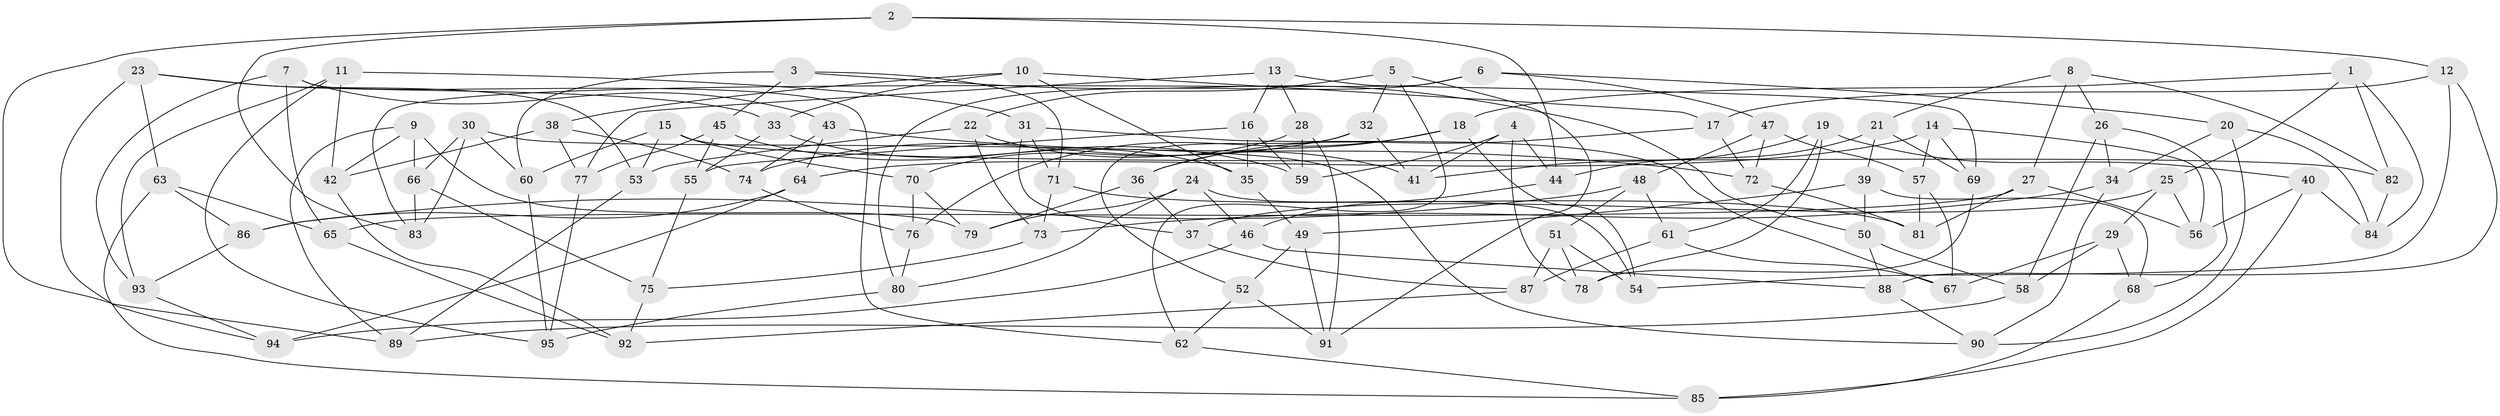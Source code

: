 // coarse degree distribution, {3: 0.21052631578947367, 4: 0.2631578947368421, 7: 0.07894736842105263, 6: 0.10526315789473684, 5: 0.18421052631578946, 8: 0.07894736842105263, 9: 0.02631578947368421, 10: 0.02631578947368421, 13: 0.02631578947368421}
// Generated by graph-tools (version 1.1) at 2025/03/03/04/25 22:03:59]
// undirected, 95 vertices, 190 edges
graph export_dot {
graph [start="1"]
  node [color=gray90,style=filled];
  1;
  2;
  3;
  4;
  5;
  6;
  7;
  8;
  9;
  10;
  11;
  12;
  13;
  14;
  15;
  16;
  17;
  18;
  19;
  20;
  21;
  22;
  23;
  24;
  25;
  26;
  27;
  28;
  29;
  30;
  31;
  32;
  33;
  34;
  35;
  36;
  37;
  38;
  39;
  40;
  41;
  42;
  43;
  44;
  45;
  46;
  47;
  48;
  49;
  50;
  51;
  52;
  53;
  54;
  55;
  56;
  57;
  58;
  59;
  60;
  61;
  62;
  63;
  64;
  65;
  66;
  67;
  68;
  69;
  70;
  71;
  72;
  73;
  74;
  75;
  76;
  77;
  78;
  79;
  80;
  81;
  82;
  83;
  84;
  85;
  86;
  87;
  88;
  89;
  90;
  91;
  92;
  93;
  94;
  95;
  1 -- 82;
  1 -- 84;
  1 -- 25;
  1 -- 18;
  2 -- 44;
  2 -- 89;
  2 -- 12;
  2 -- 83;
  3 -- 71;
  3 -- 60;
  3 -- 50;
  3 -- 45;
  4 -- 44;
  4 -- 41;
  4 -- 78;
  4 -- 59;
  5 -- 22;
  5 -- 91;
  5 -- 32;
  5 -- 62;
  6 -- 80;
  6 -- 47;
  6 -- 83;
  6 -- 20;
  7 -- 93;
  7 -- 43;
  7 -- 62;
  7 -- 65;
  8 -- 21;
  8 -- 26;
  8 -- 27;
  8 -- 82;
  9 -- 79;
  9 -- 42;
  9 -- 66;
  9 -- 89;
  10 -- 33;
  10 -- 17;
  10 -- 35;
  10 -- 38;
  11 -- 93;
  11 -- 95;
  11 -- 42;
  11 -- 31;
  12 -- 54;
  12 -- 17;
  12 -- 88;
  13 -- 28;
  13 -- 16;
  13 -- 69;
  13 -- 77;
  14 -- 57;
  14 -- 56;
  14 -- 64;
  14 -- 69;
  15 -- 53;
  15 -- 70;
  15 -- 82;
  15 -- 60;
  16 -- 35;
  16 -- 55;
  16 -- 59;
  17 -- 36;
  17 -- 72;
  18 -- 36;
  18 -- 54;
  18 -- 76;
  19 -- 61;
  19 -- 40;
  19 -- 78;
  19 -- 41;
  20 -- 90;
  20 -- 84;
  20 -- 34;
  21 -- 44;
  21 -- 69;
  21 -- 39;
  22 -- 41;
  22 -- 53;
  22 -- 73;
  23 -- 53;
  23 -- 94;
  23 -- 33;
  23 -- 63;
  24 -- 46;
  24 -- 54;
  24 -- 80;
  24 -- 79;
  25 -- 37;
  25 -- 56;
  25 -- 29;
  26 -- 68;
  26 -- 34;
  26 -- 58;
  27 -- 65;
  27 -- 56;
  27 -- 81;
  28 -- 70;
  28 -- 91;
  28 -- 59;
  29 -- 68;
  29 -- 58;
  29 -- 67;
  30 -- 60;
  30 -- 83;
  30 -- 66;
  30 -- 90;
  31 -- 71;
  31 -- 37;
  31 -- 67;
  32 -- 74;
  32 -- 41;
  32 -- 52;
  33 -- 35;
  33 -- 55;
  34 -- 90;
  34 -- 73;
  35 -- 49;
  36 -- 37;
  36 -- 79;
  37 -- 87;
  38 -- 42;
  38 -- 77;
  38 -- 74;
  39 -- 68;
  39 -- 50;
  39 -- 49;
  40 -- 85;
  40 -- 84;
  40 -- 56;
  42 -- 92;
  43 -- 74;
  43 -- 64;
  43 -- 72;
  44 -- 46;
  45 -- 59;
  45 -- 77;
  45 -- 55;
  46 -- 94;
  46 -- 88;
  47 -- 72;
  47 -- 48;
  47 -- 57;
  48 -- 86;
  48 -- 61;
  48 -- 51;
  49 -- 52;
  49 -- 91;
  50 -- 88;
  50 -- 58;
  51 -- 87;
  51 -- 54;
  51 -- 78;
  52 -- 62;
  52 -- 91;
  53 -- 89;
  55 -- 75;
  57 -- 81;
  57 -- 67;
  58 -- 89;
  60 -- 95;
  61 -- 87;
  61 -- 67;
  62 -- 85;
  63 -- 65;
  63 -- 86;
  63 -- 85;
  64 -- 94;
  64 -- 86;
  65 -- 92;
  66 -- 75;
  66 -- 83;
  68 -- 85;
  69 -- 78;
  70 -- 79;
  70 -- 76;
  71 -- 73;
  71 -- 81;
  72 -- 81;
  73 -- 75;
  74 -- 76;
  75 -- 92;
  76 -- 80;
  77 -- 95;
  80 -- 95;
  82 -- 84;
  86 -- 93;
  87 -- 92;
  88 -- 90;
  93 -- 94;
}
